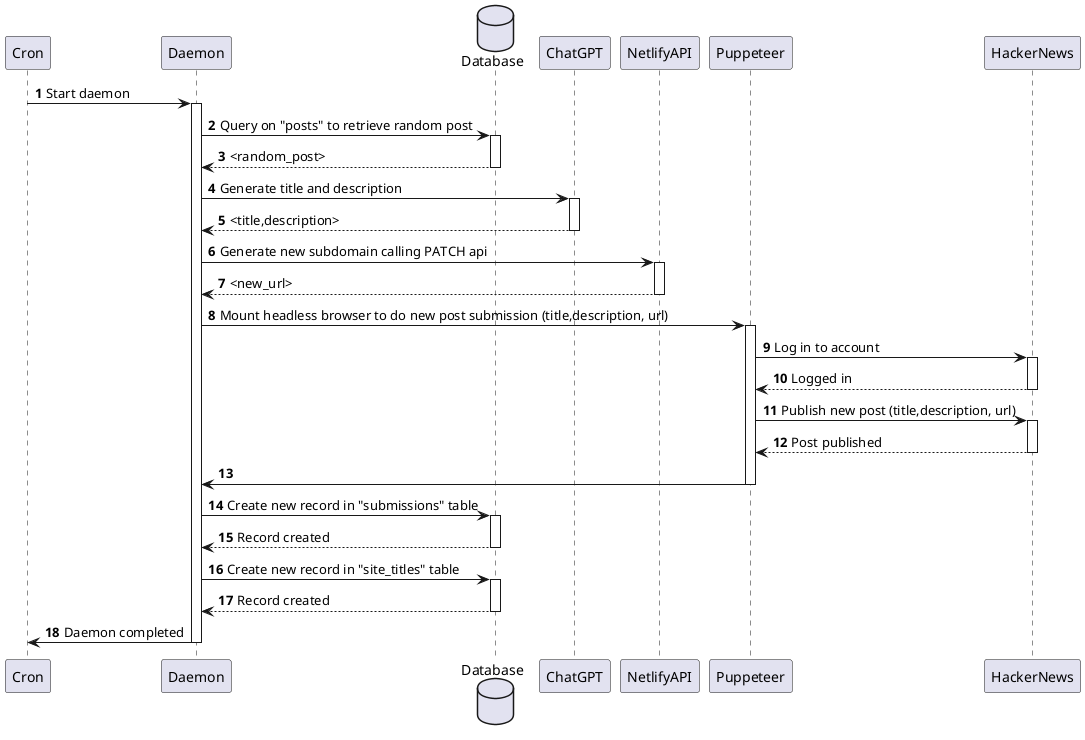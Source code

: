 @startuml

participant Cron
participant Daemon
database Database
participant ChatGPT
participant NetlifyAPI
participant Puppeteer
participant HackerNews

autonumber

Cron -> Daemon: Start daemon
activate Daemon

Daemon -> Database: Query on "posts" to retrieve random post
activate Database
Database --> Daemon: <random_post>
deactivate Database

Daemon -> ChatGPT: Generate title and description
activate ChatGPT
ChatGPT --> Daemon: <title,description>
deactivate ChatGPT

Daemon -> NetlifyAPI: Generate new subdomain calling PATCH api
activate NetlifyAPI
NetlifyAPI --> Daemon: <new_url>
deactivate NetlifyAPI

Daemon -> Puppeteer: Mount headless browser to do new post submission (title,description, url)
activate Puppeteer
Puppeteer -> HackerNews: Log in to account
activate HackerNews
HackerNews --> Puppeteer: Logged in
deactivate HackerNews
Puppeteer -> HackerNews: Publish new post (title,description, url)
activate HackerNews
HackerNews --> Puppeteer: Post published
deactivate HackerNews
Puppeteer -> Daemon:
deactivate Puppeteer

Daemon -> Database: Create new record in "submissions" table
activate Database
Database --> Daemon: Record created
deactivate Database

Daemon -> Database: Create new record in "site_titles" table
activate Database
Database --> Daemon: Record created
deactivate Database

Daemon -> Cron: Daemon completed

deactivate Daemon

@enduml
